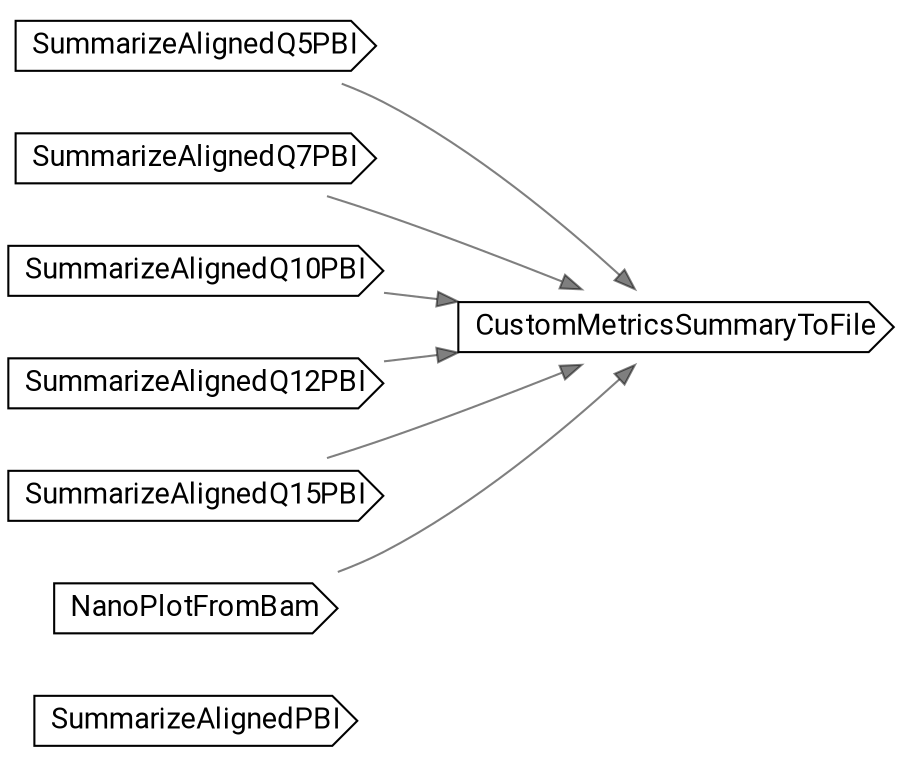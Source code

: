 // CollectPacBioAlignedMetrics
digraph {
	compound=true rankdir=LR
	node [fontname=Roboto]
	edge [color="#00000080"]
	"call-SummarizeAlignedPBI" [label=SummarizeAlignedPBI shape=cds]
	"call-SummarizeAlignedQ5PBI" [label=SummarizeAlignedQ5PBI shape=cds]
	"call-SummarizeAlignedQ7PBI" [label=SummarizeAlignedQ7PBI shape=cds]
	"call-SummarizeAlignedQ10PBI" [label=SummarizeAlignedQ10PBI shape=cds]
	"call-SummarizeAlignedQ12PBI" [label=SummarizeAlignedQ12PBI shape=cds]
	"call-SummarizeAlignedQ15PBI" [label=SummarizeAlignedQ15PBI shape=cds]
	"call-NanoPlotFromBam" [label=NanoPlotFromBam shape=cds]
	"call-CustomMetricsSummaryToFile" [label=CustomMetricsSummaryToFile shape=cds]
	"call-SummarizeAlignedQ7PBI" -> "call-CustomMetricsSummaryToFile"
	"call-SummarizeAlignedQ10PBI" -> "call-CustomMetricsSummaryToFile"
	"call-NanoPlotFromBam" -> "call-CustomMetricsSummaryToFile"
	"call-SummarizeAlignedQ5PBI" -> "call-CustomMetricsSummaryToFile"
	"call-SummarizeAlignedQ12PBI" -> "call-CustomMetricsSummaryToFile"
	"call-SummarizeAlignedQ15PBI" -> "call-CustomMetricsSummaryToFile"
}
